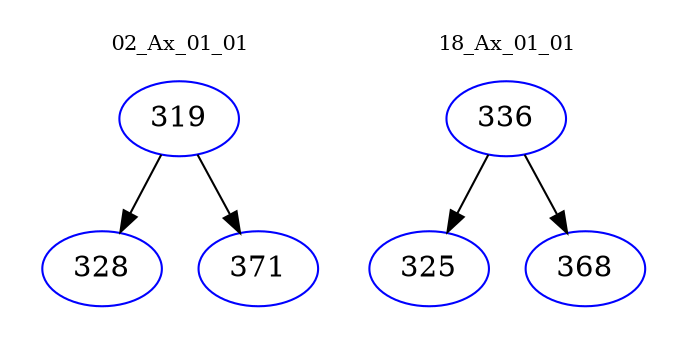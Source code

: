 digraph{
subgraph cluster_0 {
color = white
label = "02_Ax_01_01";
fontsize=10;
T0_319 [label="319", color="blue"]
T0_319 -> T0_328 [color="black"]
T0_328 [label="328", color="blue"]
T0_319 -> T0_371 [color="black"]
T0_371 [label="371", color="blue"]
}
subgraph cluster_1 {
color = white
label = "18_Ax_01_01";
fontsize=10;
T1_336 [label="336", color="blue"]
T1_336 -> T1_325 [color="black"]
T1_325 [label="325", color="blue"]
T1_336 -> T1_368 [color="black"]
T1_368 [label="368", color="blue"]
}
}
